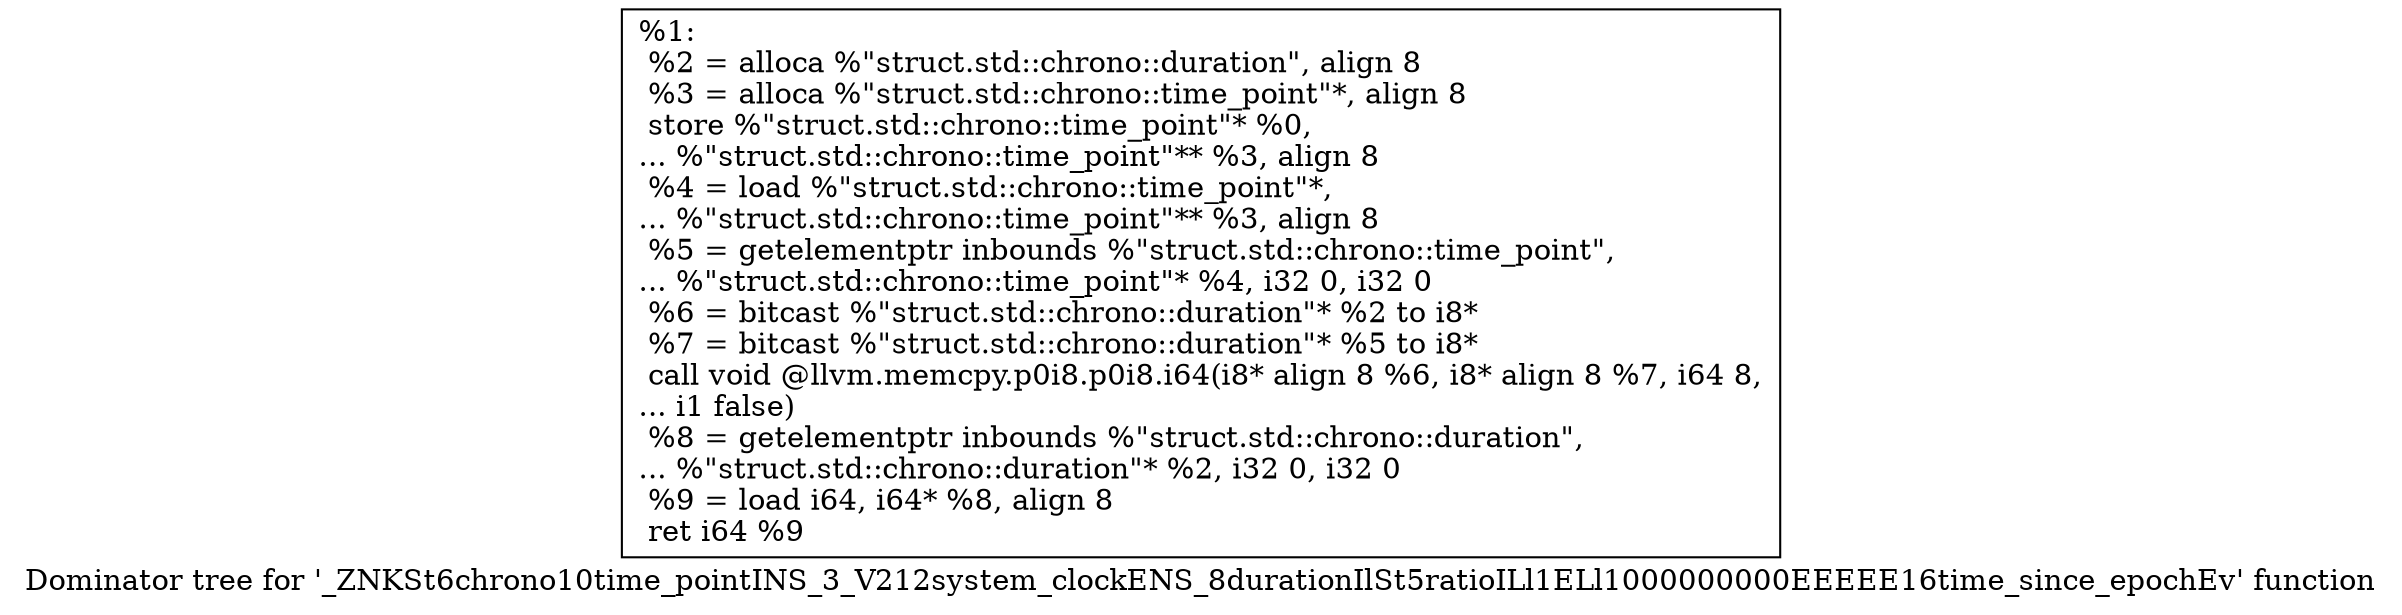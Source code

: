 digraph "Dominator tree for '_ZNKSt6chrono10time_pointINS_3_V212system_clockENS_8durationIlSt5ratioILl1ELl1000000000EEEEE16time_since_epochEv' function" {
	label="Dominator tree for '_ZNKSt6chrono10time_pointINS_3_V212system_clockENS_8durationIlSt5ratioILl1ELl1000000000EEEEE16time_since_epochEv' function";

	Node0x1471880 [shape=record,label="{%1:\l  %2 = alloca %\"struct.std::chrono::duration\", align 8\l  %3 = alloca %\"struct.std::chrono::time_point\"*, align 8\l  store %\"struct.std::chrono::time_point\"* %0,\l... %\"struct.std::chrono::time_point\"** %3, align 8\l  %4 = load %\"struct.std::chrono::time_point\"*,\l... %\"struct.std::chrono::time_point\"** %3, align 8\l  %5 = getelementptr inbounds %\"struct.std::chrono::time_point\",\l... %\"struct.std::chrono::time_point\"* %4, i32 0, i32 0\l  %6 = bitcast %\"struct.std::chrono::duration\"* %2 to i8*\l  %7 = bitcast %\"struct.std::chrono::duration\"* %5 to i8*\l  call void @llvm.memcpy.p0i8.p0i8.i64(i8* align 8 %6, i8* align 8 %7, i64 8,\l... i1 false)\l  %8 = getelementptr inbounds %\"struct.std::chrono::duration\",\l... %\"struct.std::chrono::duration\"* %2, i32 0, i32 0\l  %9 = load i64, i64* %8, align 8\l  ret i64 %9\l}"];
}
